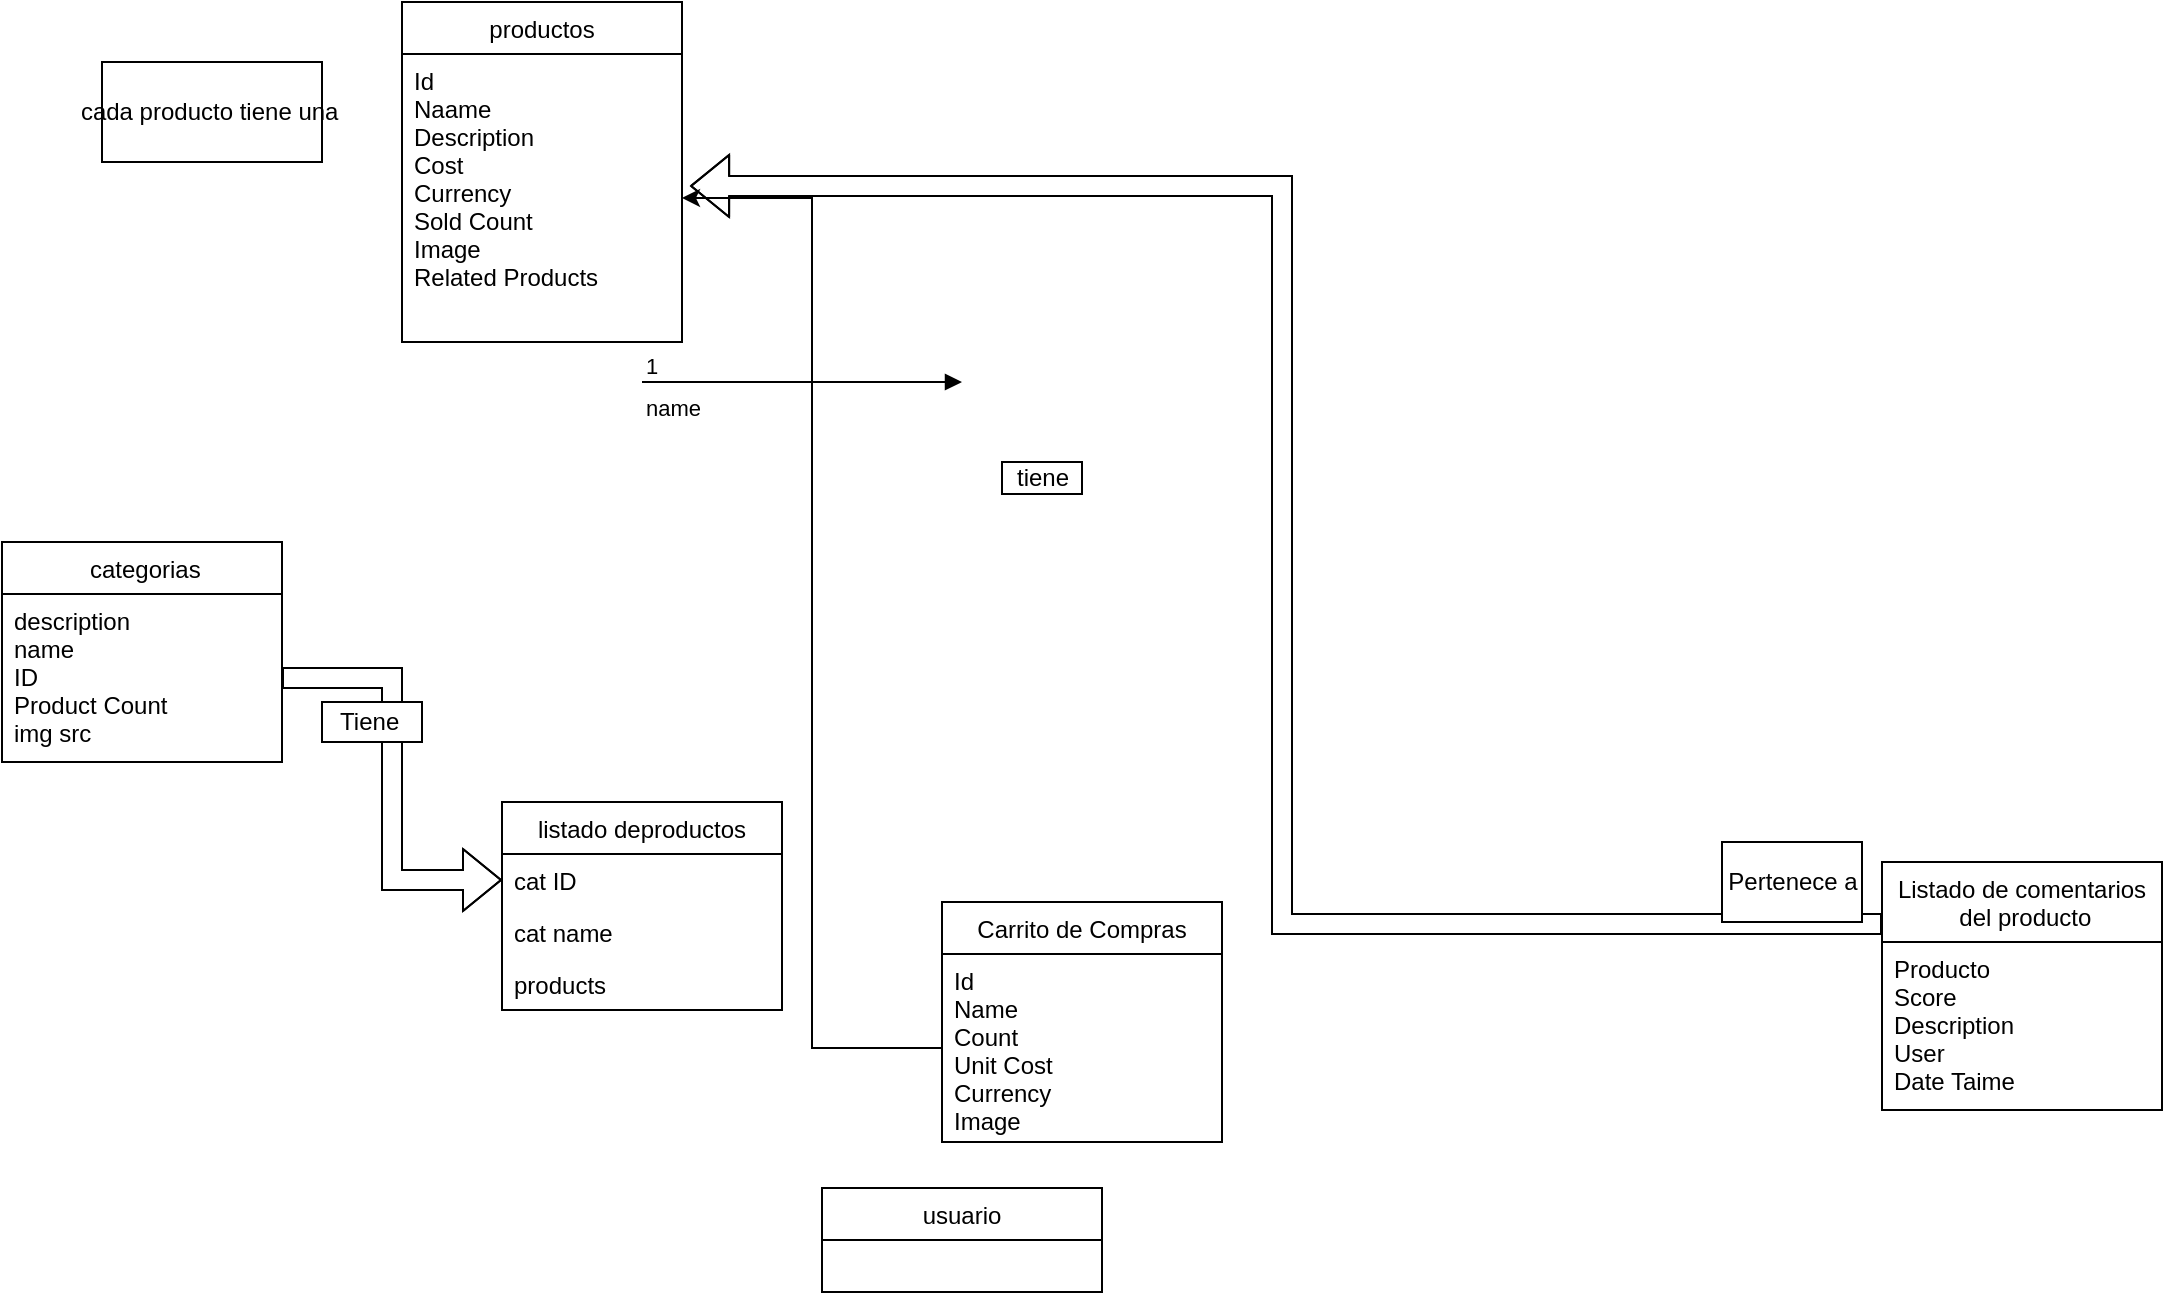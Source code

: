<mxfile version="20.2.3" type="github">
  <diagram id="1KIuMfpzPwdHYrXs6pTj" name="Página-1">
    <mxGraphModel dx="868" dy="1651" grid="1" gridSize="10" guides="1" tooltips="1" connect="1" arrows="1" fold="1" page="1" pageScale="1" pageWidth="827" pageHeight="1169" math="0" shadow="0">
      <root>
        <mxCell id="0" />
        <mxCell id="1" parent="0" />
        <mxCell id="cDu8sWclWB3xDDu5FwKi-1" value=" categorias" style="swimlane;fontStyle=0;childLayout=stackLayout;horizontal=1;startSize=26;fillColor=none;horizontalStack=0;resizeParent=1;resizeParentMax=0;resizeLast=0;collapsible=1;marginBottom=0;" parent="1" vertex="1">
          <mxGeometry x="10" y="210" width="140" height="110" as="geometry" />
        </mxCell>
        <mxCell id="cDu8sWclWB3xDDu5FwKi-4" value="description&#xa;name&#xa;ID&#xa;Product Count&#xa;img src" style="text;strokeColor=none;fillColor=none;align=left;verticalAlign=top;spacingLeft=4;spacingRight=4;overflow=hidden;rotatable=0;points=[[0,0.5],[1,0.5]];portConstraint=eastwest;" parent="cDu8sWclWB3xDDu5FwKi-1" vertex="1">
          <mxGeometry y="26" width="140" height="84" as="geometry" />
        </mxCell>
        <mxCell id="cDu8sWclWB3xDDu5FwKi-5" value="listado deproductos" style="swimlane;fontStyle=0;childLayout=stackLayout;horizontal=1;startSize=26;fillColor=none;horizontalStack=0;resizeParent=1;resizeParentMax=0;resizeLast=0;collapsible=1;marginBottom=0;" parent="1" vertex="1">
          <mxGeometry x="260" y="340" width="140" height="104" as="geometry" />
        </mxCell>
        <mxCell id="cDu8sWclWB3xDDu5FwKi-6" value="cat ID" style="text;strokeColor=none;fillColor=none;align=left;verticalAlign=top;spacingLeft=4;spacingRight=4;overflow=hidden;rotatable=0;points=[[0,0.5],[1,0.5]];portConstraint=eastwest;" parent="cDu8sWclWB3xDDu5FwKi-5" vertex="1">
          <mxGeometry y="26" width="140" height="26" as="geometry" />
        </mxCell>
        <mxCell id="cDu8sWclWB3xDDu5FwKi-7" value="cat name" style="text;strokeColor=none;fillColor=none;align=left;verticalAlign=top;spacingLeft=4;spacingRight=4;overflow=hidden;rotatable=0;points=[[0,0.5],[1,0.5]];portConstraint=eastwest;" parent="cDu8sWclWB3xDDu5FwKi-5" vertex="1">
          <mxGeometry y="52" width="140" height="26" as="geometry" />
        </mxCell>
        <mxCell id="cDu8sWclWB3xDDu5FwKi-8" value="products" style="text;strokeColor=none;fillColor=none;align=left;verticalAlign=top;spacingLeft=4;spacingRight=4;overflow=hidden;rotatable=0;points=[[0,0.5],[1,0.5]];portConstraint=eastwest;" parent="cDu8sWclWB3xDDu5FwKi-5" vertex="1">
          <mxGeometry y="78" width="140" height="26" as="geometry" />
        </mxCell>
        <mxCell id="cDu8sWclWB3xDDu5FwKi-9" value="productos" style="swimlane;fontStyle=0;childLayout=stackLayout;horizontal=1;startSize=26;fillColor=none;horizontalStack=0;resizeParent=1;resizeParentMax=0;resizeLast=0;collapsible=1;marginBottom=0;" parent="1" vertex="1">
          <mxGeometry x="210" y="-60" width="140" height="170" as="geometry" />
        </mxCell>
        <mxCell id="cDu8sWclWB3xDDu5FwKi-10" value="Id&#xa;Naame &#xa;Description&#xa;Cost&#xa;Currency&#xa;Sold Count&#xa;Image&#xa;Related Products" style="text;strokeColor=none;fillColor=none;align=left;verticalAlign=top;spacingLeft=4;spacingRight=4;overflow=hidden;rotatable=0;points=[[0,0.5],[1,0.5]];portConstraint=eastwest;" parent="cDu8sWclWB3xDDu5FwKi-9" vertex="1">
          <mxGeometry y="26" width="140" height="144" as="geometry" />
        </mxCell>
        <mxCell id="cDu8sWclWB3xDDu5FwKi-33" style="edgeStyle=orthogonalEdgeStyle;shape=flexArrow;rounded=0;orthogonalLoop=1;jettySize=auto;html=1;exitX=0;exitY=0.25;exitDx=0;exitDy=0;entryX=1.029;entryY=0.458;entryDx=0;entryDy=0;entryPerimeter=0;" parent="1" source="cDu8sWclWB3xDDu5FwKi-15" target="cDu8sWclWB3xDDu5FwKi-10" edge="1">
          <mxGeometry relative="1" as="geometry" />
        </mxCell>
        <mxCell id="cDu8sWclWB3xDDu5FwKi-15" value="Listado de comentarios&#xa; del producto" style="swimlane;fontStyle=0;childLayout=stackLayout;horizontal=1;startSize=40;fillColor=none;horizontalStack=0;resizeParent=1;resizeParentMax=0;resizeLast=0;collapsible=1;marginBottom=0;" parent="1" vertex="1">
          <mxGeometry x="950" y="370" width="140" height="124" as="geometry" />
        </mxCell>
        <mxCell id="cDu8sWclWB3xDDu5FwKi-16" value="Producto&#xa;Score&#xa;Description&#xa;User &#xa;Date Taime" style="text;strokeColor=none;fillColor=none;align=left;verticalAlign=top;spacingLeft=4;spacingRight=4;overflow=hidden;rotatable=0;points=[[0,0.5],[1,0.5]];portConstraint=eastwest;" parent="cDu8sWclWB3xDDu5FwKi-15" vertex="1">
          <mxGeometry y="40" width="140" height="84" as="geometry" />
        </mxCell>
        <mxCell id="cDu8sWclWB3xDDu5FwKi-19" value="Carrito de Compras" style="swimlane;fontStyle=0;childLayout=stackLayout;horizontal=1;startSize=26;fillColor=none;horizontalStack=0;resizeParent=1;resizeParentMax=0;resizeLast=0;collapsible=1;marginBottom=0;" parent="1" vertex="1">
          <mxGeometry x="480" y="390" width="140" height="120" as="geometry" />
        </mxCell>
        <mxCell id="cDu8sWclWB3xDDu5FwKi-20" value="Id&#xa;Name&#xa;Count&#xa;Unit Cost&#xa;Currency&#xa;Image" style="text;strokeColor=none;fillColor=none;align=left;verticalAlign=top;spacingLeft=4;spacingRight=4;overflow=hidden;rotatable=0;points=[[0,0.5],[1,0.5]];portConstraint=eastwest;" parent="cDu8sWclWB3xDDu5FwKi-19" vertex="1">
          <mxGeometry y="26" width="140" height="94" as="geometry" />
        </mxCell>
        <mxCell id="cDu8sWclWB3xDDu5FwKi-25" value="" style="edgeStyle=orthogonalEdgeStyle;shape=flexArrow;rounded=0;orthogonalLoop=1;jettySize=auto;html=1;" parent="1" source="cDu8sWclWB3xDDu5FwKi-4" target="cDu8sWclWB3xDDu5FwKi-6" edge="1">
          <mxGeometry relative="1" as="geometry" />
        </mxCell>
        <mxCell id="cDu8sWclWB3xDDu5FwKi-30" value="Tiene&amp;nbsp;" style="html=1;" parent="1" vertex="1">
          <mxGeometry x="170" y="290" width="50" height="20" as="geometry" />
        </mxCell>
        <mxCell id="cDu8sWclWB3xDDu5FwKi-32" value="tiene" style="html=1;" parent="1" vertex="1">
          <mxGeometry x="510" y="170" width="40" height="16" as="geometry" />
        </mxCell>
        <mxCell id="cDu8sWclWB3xDDu5FwKi-34" value="Pertenece a" style="html=1;" parent="1" vertex="1">
          <mxGeometry x="870" y="360" width="70" height="40" as="geometry" />
        </mxCell>
        <mxCell id="znA-Sv3YyOlwmjKscyuM-1" value="usuario" style="swimlane;fontStyle=0;childLayout=stackLayout;horizontal=1;startSize=26;fillColor=none;horizontalStack=0;resizeParent=1;resizeParentMax=0;resizeLast=0;collapsible=1;marginBottom=0;" vertex="1" parent="1">
          <mxGeometry x="420" y="533" width="140" height="52" as="geometry">
            <mxRectangle x="340" y="390" width="80" height="30" as="alternateBounds" />
          </mxGeometry>
        </mxCell>
        <mxCell id="znA-Sv3YyOlwmjKscyuM-4" value=" " style="text;strokeColor=none;fillColor=none;align=left;verticalAlign=top;spacingLeft=4;spacingRight=4;overflow=hidden;rotatable=0;points=[[0,0.5],[1,0.5]];portConstraint=eastwest;" vertex="1" parent="znA-Sv3YyOlwmjKscyuM-1">
          <mxGeometry y="26" width="140" height="26" as="geometry" />
        </mxCell>
        <mxCell id="znA-Sv3YyOlwmjKscyuM-6" style="edgeStyle=orthogonalEdgeStyle;rounded=0;orthogonalLoop=1;jettySize=auto;html=1;" edge="1" parent="1" source="cDu8sWclWB3xDDu5FwKi-20" target="cDu8sWclWB3xDDu5FwKi-10">
          <mxGeometry relative="1" as="geometry" />
        </mxCell>
        <mxCell id="znA-Sv3YyOlwmjKscyuM-8" value="cada producto tiene una&amp;nbsp;" style="html=1;" vertex="1" parent="1">
          <mxGeometry x="60" y="-30" width="110" height="50" as="geometry" />
        </mxCell>
        <mxCell id="znA-Sv3YyOlwmjKscyuM-10" value="name" style="endArrow=block;endFill=1;html=1;edgeStyle=orthogonalEdgeStyle;align=left;verticalAlign=top;rounded=0;" edge="1" parent="1">
          <mxGeometry x="-1" relative="1" as="geometry">
            <mxPoint x="330" y="130" as="sourcePoint" />
            <mxPoint x="490" y="130" as="targetPoint" />
          </mxGeometry>
        </mxCell>
        <mxCell id="znA-Sv3YyOlwmjKscyuM-11" value="1" style="edgeLabel;resizable=0;html=1;align=left;verticalAlign=bottom;" connectable="0" vertex="1" parent="znA-Sv3YyOlwmjKscyuM-10">
          <mxGeometry x="-1" relative="1" as="geometry" />
        </mxCell>
      </root>
    </mxGraphModel>
  </diagram>
</mxfile>
